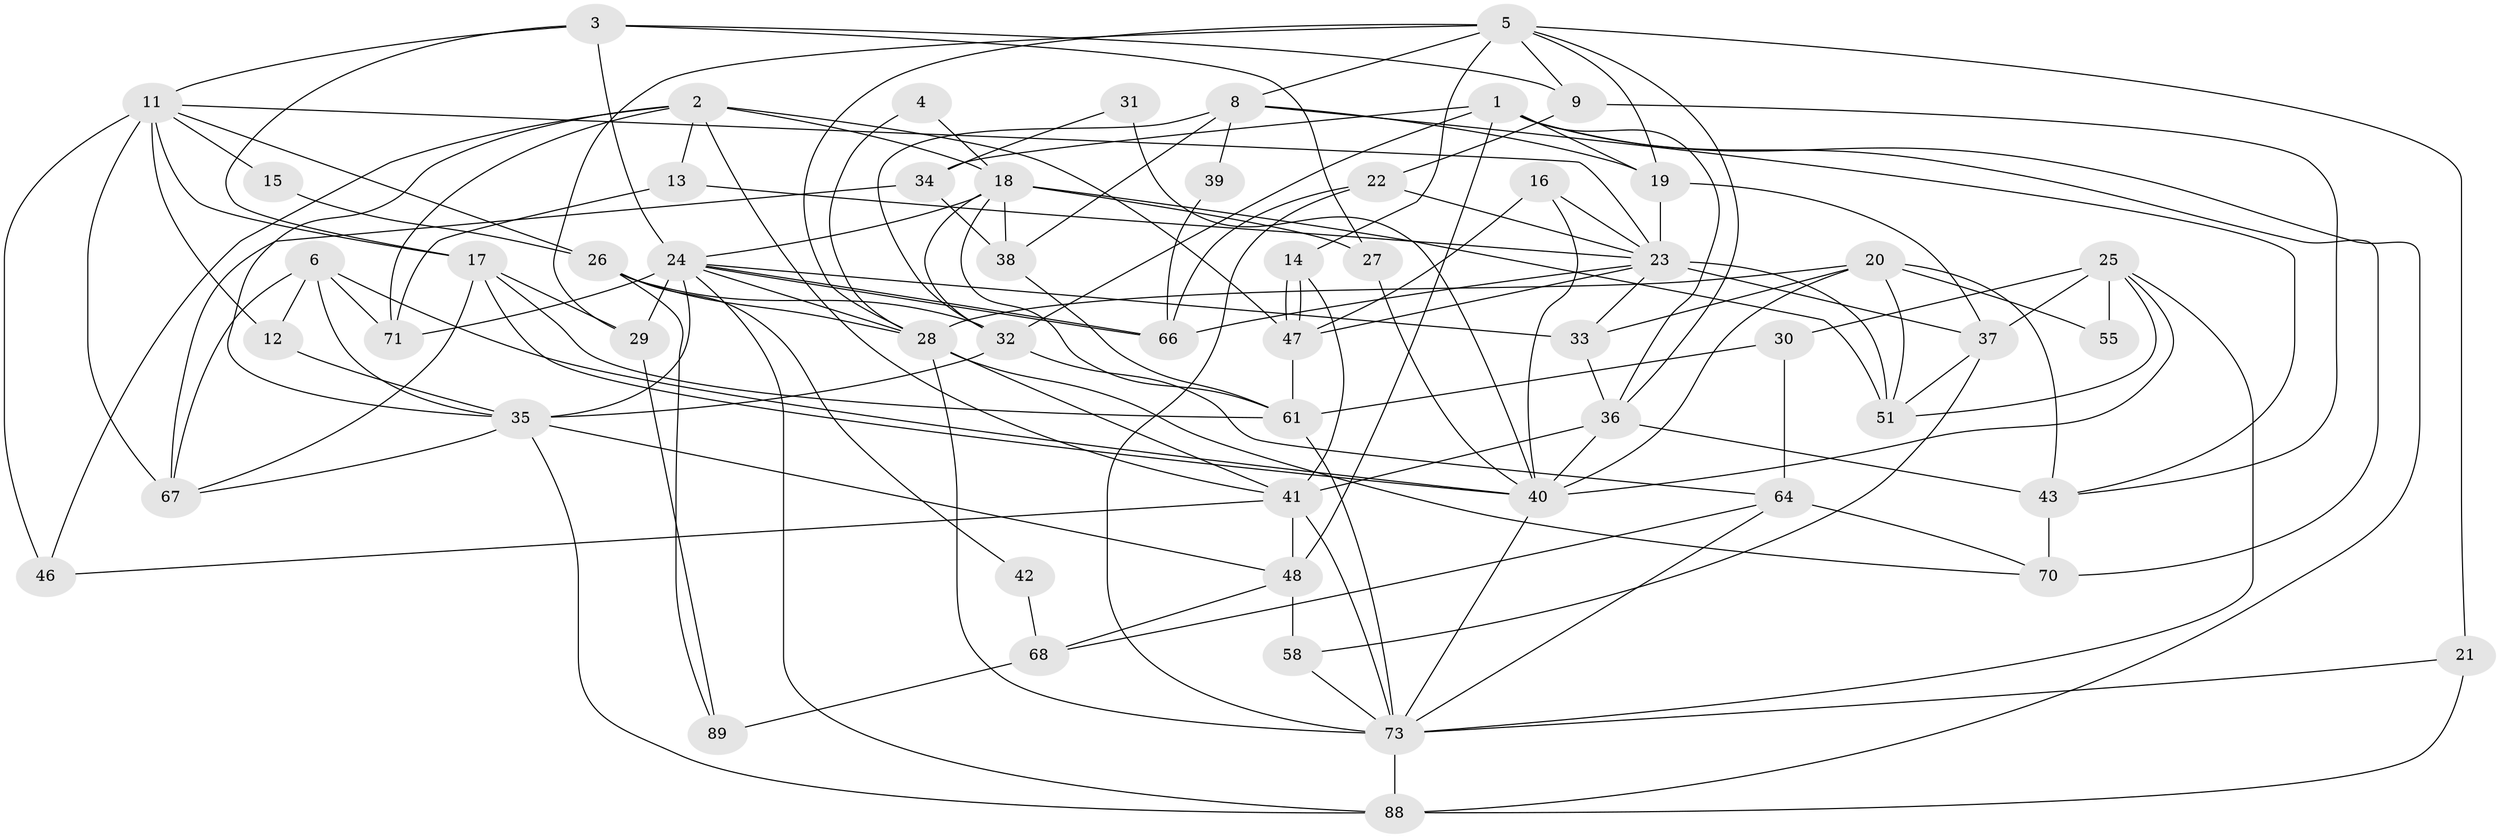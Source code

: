 // original degree distribution, {6: 0.08888888888888889, 4: 0.3888888888888889, 5: 0.14444444444444443, 2: 0.14444444444444443, 3: 0.18888888888888888, 7: 0.022222222222222223, 8: 0.022222222222222223}
// Generated by graph-tools (version 1.1) at 2025/11/02/27/25 16:11:19]
// undirected, 57 vertices, 144 edges
graph export_dot {
graph [start="1"]
  node [color=gray90,style=filled];
  1 [super="+81"];
  2 [super="+80"];
  3 [super="+10"];
  4;
  5 [super="+7"];
  6 [super="+78"];
  8 [super="+53"];
  9 [super="+49"];
  11 [super="+74"];
  12;
  13 [super="+60"];
  14;
  15;
  16;
  17;
  18 [super="+45"];
  19 [super="+50"];
  20 [super="+57"];
  21 [super="+84"];
  22 [super="+65"];
  23 [super="+62"];
  24 [super="+59"];
  25 [super="+85"];
  26 [super="+56"];
  27;
  28 [super="+86"];
  29 [super="+63"];
  30;
  31;
  32 [super="+52"];
  33;
  34;
  35 [super="+72"];
  36 [super="+75"];
  37 [super="+69"];
  38;
  39;
  40 [super="+54"];
  41 [super="+44"];
  42;
  43 [super="+90"];
  46;
  47 [super="+77"];
  48 [super="+79"];
  51;
  55;
  58;
  61 [super="+87"];
  64 [super="+82"];
  66;
  67 [super="+76"];
  68;
  70;
  71;
  73 [super="+83"];
  88;
  89;
  1 -- 48 [weight=2];
  1 -- 34;
  1 -- 36;
  1 -- 88;
  1 -- 19;
  1 -- 32;
  1 -- 70;
  2 -- 71;
  2 -- 41;
  2 -- 47;
  2 -- 35;
  2 -- 18;
  2 -- 46;
  2 -- 13;
  3 -- 27;
  3 -- 17;
  3 -- 11;
  3 -- 9;
  3 -- 24;
  4 -- 18;
  4 -- 28;
  5 -- 19;
  5 -- 28;
  5 -- 36;
  5 -- 21;
  5 -- 8;
  5 -- 9;
  5 -- 29;
  5 -- 14;
  6 -- 71;
  6 -- 12;
  6 -- 67;
  6 -- 40;
  6 -- 35;
  8 -- 39;
  8 -- 43;
  8 -- 19;
  8 -- 38;
  8 -- 32;
  9 -- 22;
  9 -- 43;
  11 -- 17;
  11 -- 26;
  11 -- 12;
  11 -- 46;
  11 -- 15;
  11 -- 23;
  11 -- 67;
  12 -- 35;
  13 -- 23;
  13 -- 71;
  14 -- 47;
  14 -- 47;
  14 -- 41;
  15 -- 26;
  16 -- 40;
  16 -- 47;
  16 -- 23;
  17 -- 29;
  17 -- 61;
  17 -- 40;
  17 -- 67;
  18 -- 51;
  18 -- 32;
  18 -- 38;
  18 -- 27;
  18 -- 61;
  18 -- 24;
  19 -- 23;
  19 -- 37;
  20 -- 33;
  20 -- 43;
  20 -- 28;
  20 -- 51;
  20 -- 55;
  20 -- 40;
  21 -- 88;
  21 -- 73;
  22 -- 66;
  22 -- 73;
  22 -- 23;
  23 -- 33;
  23 -- 51;
  23 -- 66;
  23 -- 47;
  23 -- 37;
  24 -- 66;
  24 -- 66;
  24 -- 33;
  24 -- 71;
  24 -- 88;
  24 -- 29;
  24 -- 28;
  24 -- 35;
  25 -- 73;
  25 -- 30;
  25 -- 37 [weight=2];
  25 -- 55;
  25 -- 51;
  25 -- 40;
  26 -- 28;
  26 -- 89;
  26 -- 32;
  26 -- 42;
  27 -- 40;
  28 -- 70;
  28 -- 73;
  28 -- 41;
  29 -- 89;
  30 -- 61;
  30 -- 64;
  31 -- 34;
  31 -- 40;
  32 -- 64;
  32 -- 35;
  33 -- 36;
  34 -- 38;
  34 -- 67;
  35 -- 48;
  35 -- 67;
  35 -- 88;
  36 -- 43;
  36 -- 40;
  36 -- 41;
  37 -- 51;
  37 -- 58;
  38 -- 61;
  39 -- 66;
  40 -- 73;
  41 -- 48;
  41 -- 46;
  41 -- 73;
  42 -- 68;
  43 -- 70;
  47 -- 61;
  48 -- 58;
  48 -- 68;
  58 -- 73;
  61 -- 73;
  64 -- 73;
  64 -- 68;
  64 -- 70;
  68 -- 89;
  73 -- 88;
}
